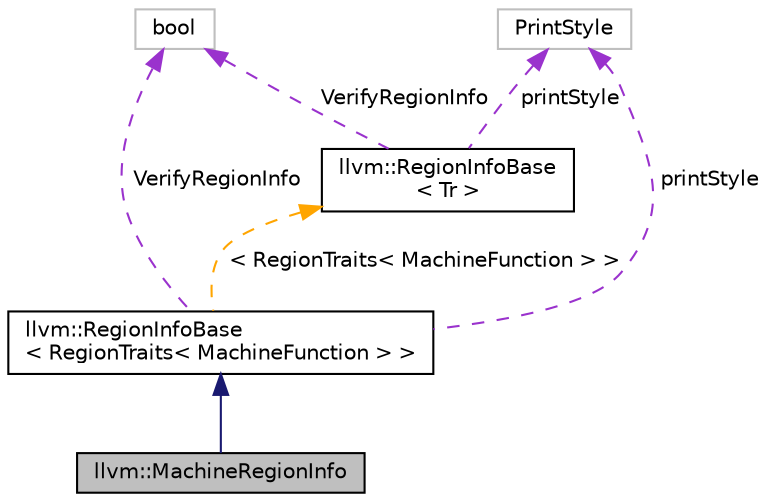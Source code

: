 digraph "llvm::MachineRegionInfo"
{
 // LATEX_PDF_SIZE
  bgcolor="transparent";
  edge [fontname="Helvetica",fontsize="10",labelfontname="Helvetica",labelfontsize="10"];
  node [fontname="Helvetica",fontsize="10",shape=record];
  Node1 [label="llvm::MachineRegionInfo",height=0.2,width=0.4,color="black", fillcolor="grey75", style="filled", fontcolor="black",tooltip=" "];
  Node2 -> Node1 [dir="back",color="midnightblue",fontsize="10",style="solid",fontname="Helvetica"];
  Node2 [label="llvm::RegionInfoBase\l\< RegionTraits\< MachineFunction \> \>",height=0.2,width=0.4,color="black",URL="$classllvm_1_1RegionInfoBase.html",tooltip=" "];
  Node3 -> Node2 [dir="back",color="darkorchid3",fontsize="10",style="dashed",label=" VerifyRegionInfo" ,fontname="Helvetica"];
  Node3 [label="bool",height=0.2,width=0.4,color="grey75",tooltip=" "];
  Node4 -> Node2 [dir="back",color="darkorchid3",fontsize="10",style="dashed",label=" printStyle" ,fontname="Helvetica"];
  Node4 [label="PrintStyle",height=0.2,width=0.4,color="grey75",tooltip=" "];
  Node5 -> Node2 [dir="back",color="orange",fontsize="10",style="dashed",label=" \< RegionTraits\< MachineFunction \> \>" ,fontname="Helvetica"];
  Node5 [label="llvm::RegionInfoBase\l\< Tr \>",height=0.2,width=0.4,color="black",URL="$classllvm_1_1RegionInfoBase.html",tooltip="Analysis that detects all canonical Regions."];
  Node3 -> Node5 [dir="back",color="darkorchid3",fontsize="10",style="dashed",label=" VerifyRegionInfo" ,fontname="Helvetica"];
  Node4 -> Node5 [dir="back",color="darkorchid3",fontsize="10",style="dashed",label=" printStyle" ,fontname="Helvetica"];
}
